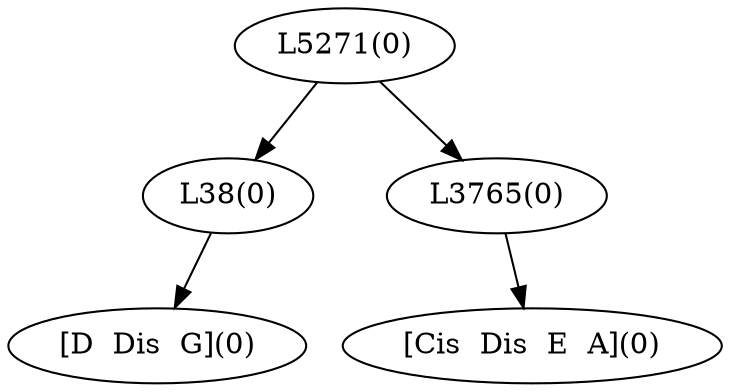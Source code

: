 digraph sample{
"L38(0)"->"[D  Dis  G](0)"
"L3765(0)"->"[Cis  Dis  E  A](0)"
"L5271(0)"->"L38(0)"
"L5271(0)"->"L3765(0)"
{rank = min; "L5271(0)"}
{rank = same; "L38(0)"; "L3765(0)";}
{rank = max; "[Cis  Dis  E  A](0)"; "[D  Dis  G](0)";}
}